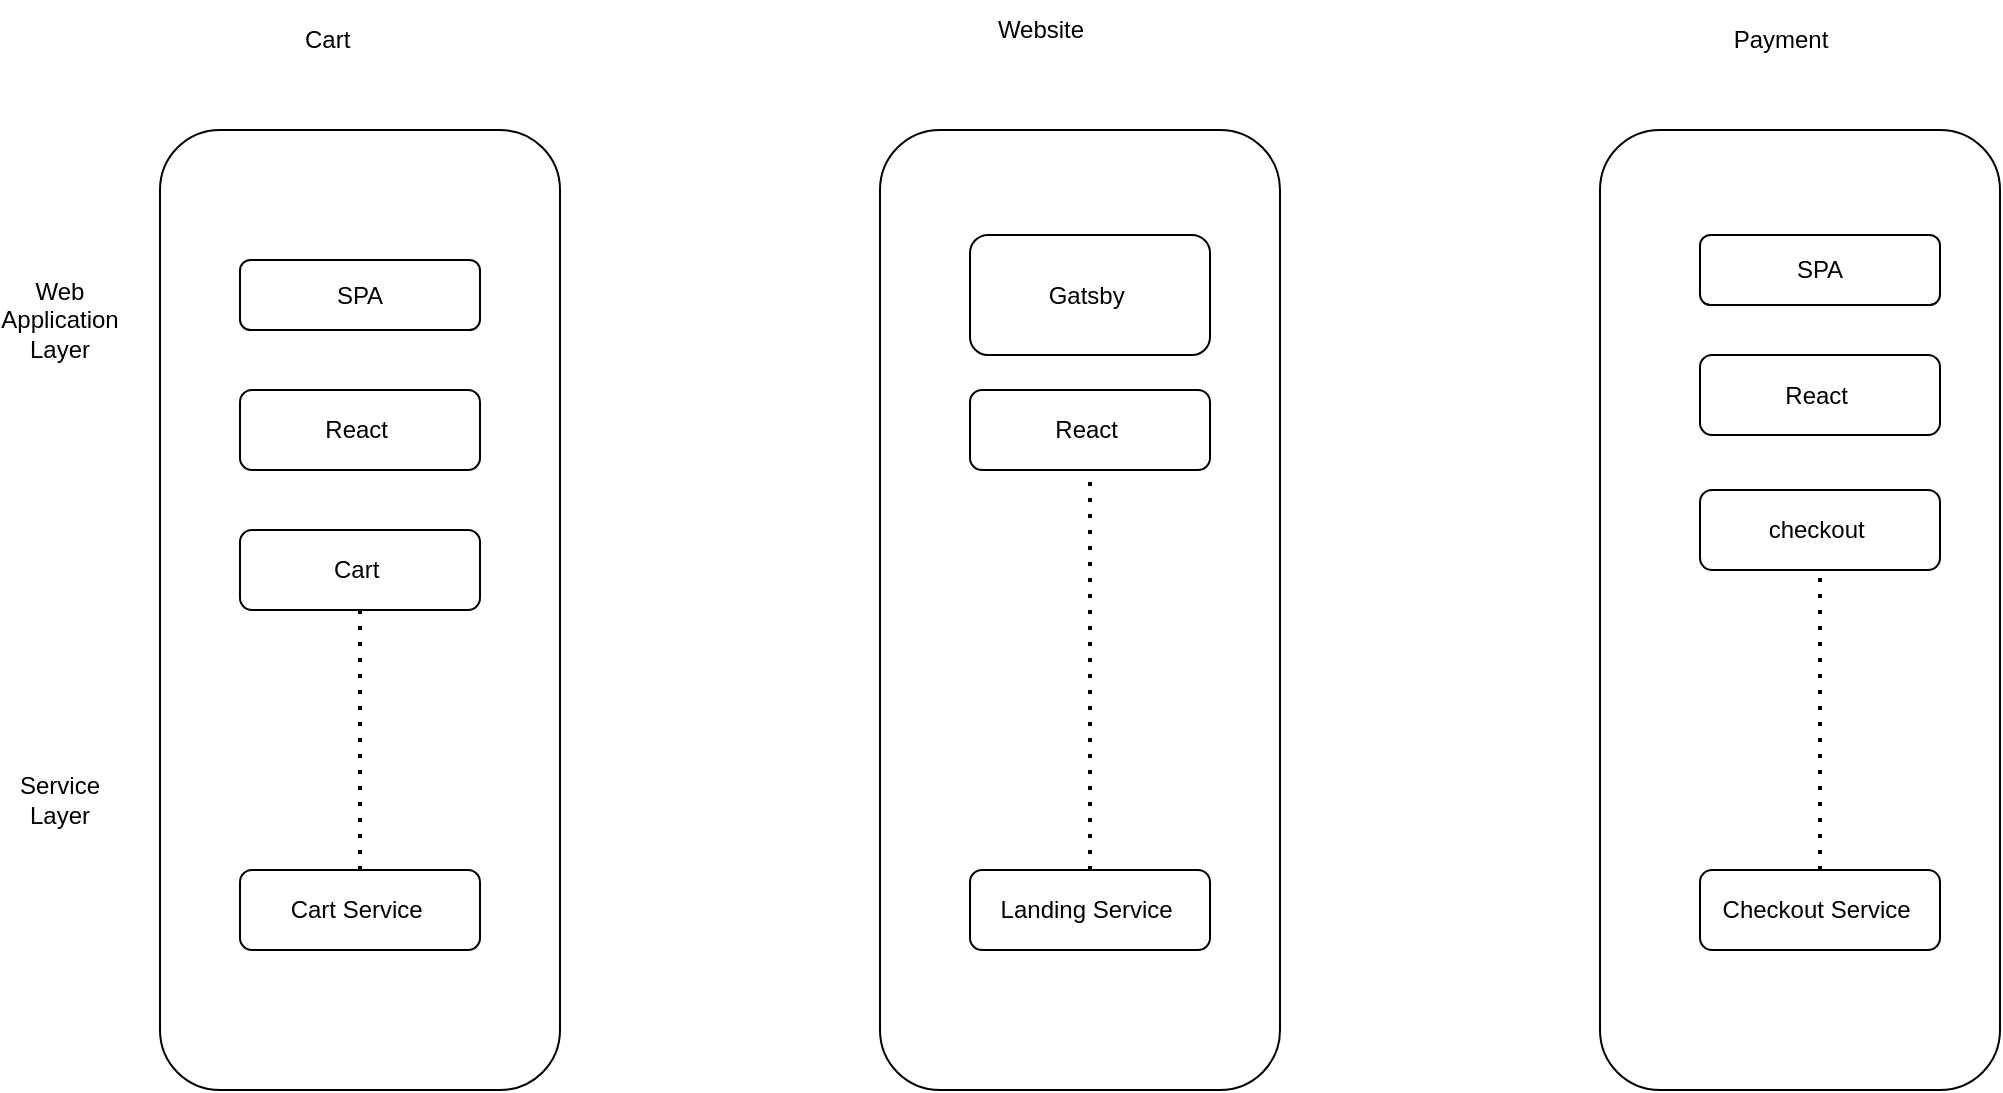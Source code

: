 <mxfile version="20.3.1" type="github">
  <diagram id="5ItabI0L-aJkeAmClQsJ" name="Page-1">
    <mxGraphModel dx="1483" dy="891" grid="0" gridSize="10" guides="1" tooltips="1" connect="1" arrows="1" fold="1" page="0" pageScale="1" pageWidth="850" pageHeight="1100" math="0" shadow="0">
      <root>
        <mxCell id="0" />
        <mxCell id="1" parent="0" />
        <mxCell id="ddSuEjS7bLo-dLGvem3C-1" value="" style="rounded=1;whiteSpace=wrap;html=1;" vertex="1" parent="1">
          <mxGeometry x="120" y="160" width="200" height="480" as="geometry" />
        </mxCell>
        <mxCell id="ddSuEjS7bLo-dLGvem3C-2" value="" style="rounded=1;whiteSpace=wrap;html=1;" vertex="1" parent="1">
          <mxGeometry x="480" y="160" width="200" height="480" as="geometry" />
        </mxCell>
        <mxCell id="ddSuEjS7bLo-dLGvem3C-3" value="" style="rounded=1;whiteSpace=wrap;html=1;" vertex="1" parent="1">
          <mxGeometry x="840" y="160" width="200" height="480" as="geometry" />
        </mxCell>
        <mxCell id="ddSuEjS7bLo-dLGvem3C-4" value="Web Application Layer" style="text;html=1;strokeColor=none;fillColor=none;align=center;verticalAlign=middle;whiteSpace=wrap;rounded=0;" vertex="1" parent="1">
          <mxGeometry x="40" y="240" width="60" height="30" as="geometry" />
        </mxCell>
        <mxCell id="ddSuEjS7bLo-dLGvem3C-5" value="Service Layer" style="text;html=1;strokeColor=none;fillColor=none;align=center;verticalAlign=middle;whiteSpace=wrap;rounded=0;" vertex="1" parent="1">
          <mxGeometry x="40" y="480" width="60" height="30" as="geometry" />
        </mxCell>
        <mxCell id="ddSuEjS7bLo-dLGvem3C-6" value="Cart&amp;nbsp;" style="text;html=1;align=center;verticalAlign=middle;resizable=0;points=[];autosize=1;strokeColor=none;fillColor=none;" vertex="1" parent="1">
          <mxGeometry x="180" y="100" width="50" height="30" as="geometry" />
        </mxCell>
        <mxCell id="ddSuEjS7bLo-dLGvem3C-7" value="Website" style="text;html=1;align=center;verticalAlign=middle;resizable=0;points=[];autosize=1;strokeColor=none;fillColor=none;" vertex="1" parent="1">
          <mxGeometry x="525" y="95" width="70" height="30" as="geometry" />
        </mxCell>
        <mxCell id="ddSuEjS7bLo-dLGvem3C-8" value="Payment" style="text;html=1;align=center;verticalAlign=middle;resizable=0;points=[];autosize=1;strokeColor=none;fillColor=none;" vertex="1" parent="1">
          <mxGeometry x="895" y="100" width="70" height="30" as="geometry" />
        </mxCell>
        <mxCell id="ddSuEjS7bLo-dLGvem3C-9" value="SPA" style="rounded=1;whiteSpace=wrap;html=1;" vertex="1" parent="1">
          <mxGeometry x="160" y="225" width="120" height="35" as="geometry" />
        </mxCell>
        <mxCell id="ddSuEjS7bLo-dLGvem3C-10" value="React&amp;nbsp;" style="rounded=1;whiteSpace=wrap;html=1;" vertex="1" parent="1">
          <mxGeometry x="160" y="290" width="120" height="40" as="geometry" />
        </mxCell>
        <mxCell id="ddSuEjS7bLo-dLGvem3C-11" value="Cart&amp;nbsp;" style="rounded=1;whiteSpace=wrap;html=1;" vertex="1" parent="1">
          <mxGeometry x="160" y="360" width="120" height="40" as="geometry" />
        </mxCell>
        <mxCell id="ddSuEjS7bLo-dLGvem3C-12" value="Cart Service&amp;nbsp;" style="rounded=1;whiteSpace=wrap;html=1;" vertex="1" parent="1">
          <mxGeometry x="160" y="530" width="120" height="40" as="geometry" />
        </mxCell>
        <mxCell id="ddSuEjS7bLo-dLGvem3C-13" value="" style="endArrow=none;dashed=1;html=1;dashPattern=1 3;strokeWidth=2;rounded=0;entryX=0.5;entryY=1;entryDx=0;entryDy=0;" edge="1" parent="1" target="ddSuEjS7bLo-dLGvem3C-11">
          <mxGeometry width="50" height="50" relative="1" as="geometry">
            <mxPoint x="220" y="530" as="sourcePoint" />
            <mxPoint x="270" y="480" as="targetPoint" />
          </mxGeometry>
        </mxCell>
        <mxCell id="ddSuEjS7bLo-dLGvem3C-14" value="Gatsby&amp;nbsp;" style="rounded=1;whiteSpace=wrap;html=1;" vertex="1" parent="1">
          <mxGeometry x="525" y="212.5" width="120" height="60" as="geometry" />
        </mxCell>
        <mxCell id="ddSuEjS7bLo-dLGvem3C-16" value="Landing Service&amp;nbsp;" style="rounded=1;whiteSpace=wrap;html=1;" vertex="1" parent="1">
          <mxGeometry x="525" y="530" width="120" height="40" as="geometry" />
        </mxCell>
        <mxCell id="ddSuEjS7bLo-dLGvem3C-17" value="React&amp;nbsp;" style="rounded=1;whiteSpace=wrap;html=1;" vertex="1" parent="1">
          <mxGeometry x="525" y="290" width="120" height="40" as="geometry" />
        </mxCell>
        <mxCell id="ddSuEjS7bLo-dLGvem3C-19" value="SPA" style="rounded=1;whiteSpace=wrap;html=1;" vertex="1" parent="1">
          <mxGeometry x="890" y="212.5" width="120" height="35" as="geometry" />
        </mxCell>
        <mxCell id="ddSuEjS7bLo-dLGvem3C-20" value="React&amp;nbsp;" style="rounded=1;whiteSpace=wrap;html=1;" vertex="1" parent="1">
          <mxGeometry x="890" y="272.5" width="120" height="40" as="geometry" />
        </mxCell>
        <mxCell id="ddSuEjS7bLo-dLGvem3C-21" value="checkout&amp;nbsp;" style="rounded=1;whiteSpace=wrap;html=1;" vertex="1" parent="1">
          <mxGeometry x="890" y="340" width="120" height="40" as="geometry" />
        </mxCell>
        <mxCell id="ddSuEjS7bLo-dLGvem3C-22" value="Checkout Service&amp;nbsp;" style="rounded=1;whiteSpace=wrap;html=1;" vertex="1" parent="1">
          <mxGeometry x="890" y="530" width="120" height="40" as="geometry" />
        </mxCell>
        <mxCell id="ddSuEjS7bLo-dLGvem3C-23" value="" style="endArrow=none;dashed=1;html=1;dashPattern=1 3;strokeWidth=2;rounded=0;entryX=0.5;entryY=1;entryDx=0;entryDy=0;exitX=0.5;exitY=0;exitDx=0;exitDy=0;" edge="1" parent="1" source="ddSuEjS7bLo-dLGvem3C-22" target="ddSuEjS7bLo-dLGvem3C-21">
          <mxGeometry width="50" height="50" relative="1" as="geometry">
            <mxPoint x="470" y="370" as="sourcePoint" />
            <mxPoint x="520" y="320" as="targetPoint" />
            <Array as="points">
              <mxPoint x="950" y="460" />
            </Array>
          </mxGeometry>
        </mxCell>
        <mxCell id="ddSuEjS7bLo-dLGvem3C-24" value="" style="endArrow=none;dashed=1;html=1;dashPattern=1 3;strokeWidth=2;rounded=0;entryX=0.5;entryY=1;entryDx=0;entryDy=0;exitX=0.5;exitY=0;exitDx=0;exitDy=0;" edge="1" parent="1" source="ddSuEjS7bLo-dLGvem3C-16" target="ddSuEjS7bLo-dLGvem3C-17">
          <mxGeometry width="50" height="50" relative="1" as="geometry">
            <mxPoint x="470" y="370" as="sourcePoint" />
            <mxPoint x="520" y="320" as="targetPoint" />
            <Array as="points" />
          </mxGeometry>
        </mxCell>
      </root>
    </mxGraphModel>
  </diagram>
</mxfile>
